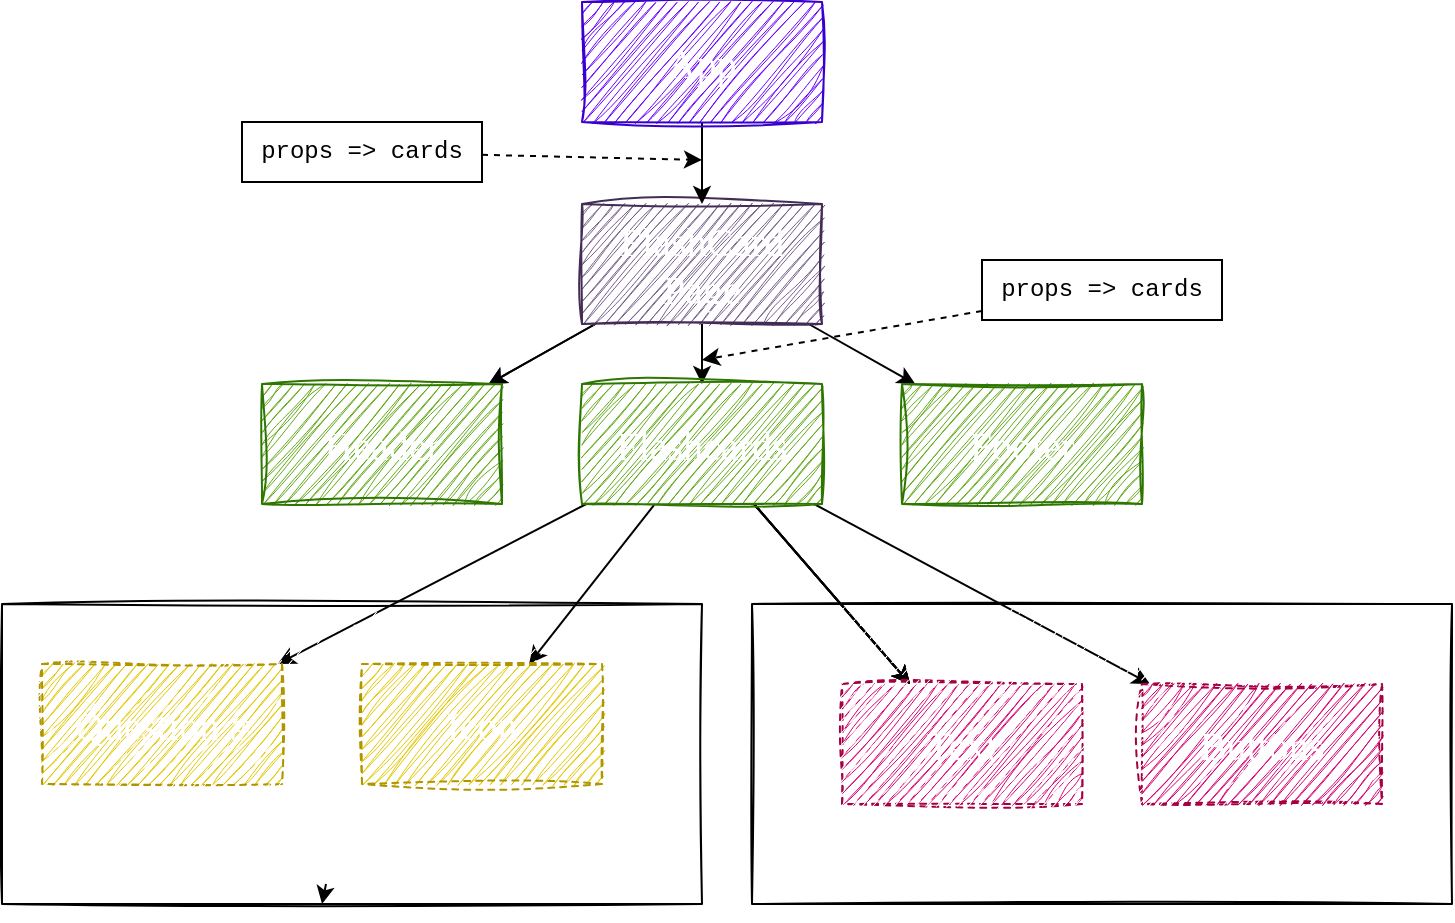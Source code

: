 <mxfile>
    <diagram id="RpWwZEYifd1P-7ikTRA-" name="Page-1">
        <mxGraphModel dx="662" dy="461" grid="1" gridSize="10" guides="1" tooltips="1" connect="1" arrows="1" fold="1" page="1" pageScale="1" pageWidth="850" pageHeight="1100" math="0" shadow="0">
            <root>
                <mxCell id="0"/>
                <mxCell id="1" parent="0"/>
                <mxCell id="14" value="" style="edgeStyle=none;html=1;" parent="1" source="2" target="13" edge="1">
                    <mxGeometry relative="1" as="geometry"/>
                </mxCell>
                <mxCell id="15" value="" style="edgeStyle=none;html=1;" parent="1" source="2" target="13" edge="1">
                    <mxGeometry relative="1" as="geometry"/>
                </mxCell>
                <mxCell id="17" value="" style="edgeStyle=none;html=1;" parent="1" source="2" target="16" edge="1">
                    <mxGeometry relative="1" as="geometry"/>
                </mxCell>
                <mxCell id="19" value="" style="edgeStyle=none;html=1;" parent="1" source="2" target="18" edge="1">
                    <mxGeometry relative="1" as="geometry"/>
                </mxCell>
                <mxCell id="2" value="FlashCard Page" style="whiteSpace=wrap;html=1;fillColor=#76608a;fontColor=#ffffff;strokeColor=#432D57;sketch=1;curveFitting=1;jiggle=2;fontFamily=Leckerli One;fontSource=https%3A%2F%2Ffonts.googleapis.com%2Fcss%3Ffamily%3DLeckerli%2BOne;fontSize=20;" parent="1" vertex="1">
                    <mxGeometry x="340" y="152" width="120" height="60" as="geometry"/>
                </mxCell>
                <mxCell id="13" value="Header" style="whiteSpace=wrap;html=1;fillColor=#60a917;rounded=0;glass=0;sketch=1;curveFitting=1;jiggle=2;strokeColor=#2D7600;fontColor=#ffffff;fontFamily=Leckerli One;fontSource=https%3A%2F%2Ffonts.googleapis.com%2Fcss%3Ffamily%3DLeckerli%2BOne;fontSize=20;" parent="1" vertex="1">
                    <mxGeometry x="180" y="242" width="120" height="60" as="geometry"/>
                </mxCell>
                <mxCell id="16" value="Footer" style="whiteSpace=wrap;html=1;fillColor=#60a917;fontColor=#ffffff;strokeColor=#2D7600;sketch=1;curveFitting=1;jiggle=2;fontFamily=Leckerli One;fontSource=https%3A%2F%2Ffonts.googleapis.com%2Fcss%3Ffamily%3DLeckerli%2BOne;fontSize=20;" parent="1" vertex="1">
                    <mxGeometry x="500" y="242" width="120" height="60" as="geometry"/>
                </mxCell>
                <mxCell id="21" value="" style="edgeStyle=none;html=1;" parent="1" source="18" target="20" edge="1">
                    <mxGeometry relative="1" as="geometry"/>
                </mxCell>
                <mxCell id="22" value="" style="edgeStyle=none;html=1;" parent="1" source="18" target="20" edge="1">
                    <mxGeometry relative="1" as="geometry"/>
                </mxCell>
                <mxCell id="23" value="" style="edgeStyle=none;html=1;" parent="1" source="18" target="20" edge="1">
                    <mxGeometry relative="1" as="geometry"/>
                </mxCell>
                <mxCell id="25" value="" style="edgeStyle=none;html=1;" parent="1" source="18" target="24" edge="1">
                    <mxGeometry relative="1" as="geometry">
                        <Array as="points"/>
                    </mxGeometry>
                </mxCell>
                <mxCell id="26" value="" style="edgeStyle=none;html=1;" parent="1" source="18" target="20" edge="1">
                    <mxGeometry relative="1" as="geometry"/>
                </mxCell>
                <mxCell id="27" value="" style="edgeStyle=none;html=1;" parent="1" source="18" target="20" edge="1">
                    <mxGeometry relative="1" as="geometry"/>
                </mxCell>
                <mxCell id="29" value="" style="edgeStyle=none;html=1;" parent="1" source="18" target="28" edge="1">
                    <mxGeometry relative="1" as="geometry"/>
                </mxCell>
                <mxCell id="33" value="" style="edgeStyle=none;html=1;fontColor=#FFFFFF;" parent="1" source="18" target="32" edge="1">
                    <mxGeometry relative="1" as="geometry"/>
                </mxCell>
                <mxCell id="18" value="Flashcards" style="whiteSpace=wrap;html=1;fillColor=#60a917;fontColor=#ffffff;strokeColor=#2D7600;glass=0;sketch=1;curveFitting=1;jiggle=2;fontFamily=Leckerli One;fontSource=https%3A%2F%2Ffonts.googleapis.com%2Fcss%3Ffamily%3DLeckerli%2BOne;fontSize=20;" parent="1" vertex="1">
                    <mxGeometry x="340" y="242" width="120" height="60" as="geometry"/>
                </mxCell>
                <mxCell id="20" value="Text" style="whiteSpace=wrap;html=1;fillColor=#d80073;fontColor=#ffffff;strokeColor=#A50040;glass=0;sketch=1;curveFitting=1;jiggle=2;fontFamily=Leckerli One;fontSource=https%3A%2F%2Ffonts.googleapis.com%2Fcss%3Ffamily%3DLeckerli%2BOne;fontSize=20;dashed=1;" parent="1" vertex="1">
                    <mxGeometry x="470" y="392" width="120" height="60" as="geometry"/>
                </mxCell>
                <mxCell id="24" value="Buttons" style="whiteSpace=wrap;html=1;fillColor=#d80073;fontColor=#ffffff;strokeColor=#A50040;glass=0;sketch=1;curveFitting=1;jiggle=2;fontFamily=Leckerli One;fontSource=https%3A%2F%2Ffonts.googleapis.com%2Fcss%3Ffamily%3DLeckerli%2BOne;fontSize=20;dashed=1;" parent="1" vertex="1">
                    <mxGeometry x="620" y="392" width="120" height="60" as="geometry"/>
                </mxCell>
                <mxCell id="28" value="&lt;font color=&quot;#ffffff&quot; style=&quot;font-size: 20px;&quot;&gt;Question #&lt;/font&gt;" style="whiteSpace=wrap;html=1;fillColor=#e3c800;fontColor=#000000;strokeColor=#B09500;glass=0;sketch=1;curveFitting=1;jiggle=2;fontFamily=Leckerli One;fontSource=https%3A%2F%2Ffonts.googleapis.com%2Fcss%3Ffamily%3DLeckerli%2BOne;fontSize=20;dashed=1;" parent="1" vertex="1">
                    <mxGeometry x="70" y="382" width="120" height="60" as="geometry"/>
                </mxCell>
                <mxCell id="34" value="" style="whiteSpace=wrap;html=1;rounded=0;glass=0;sketch=1;fontColor=#FFFFFF;gradientColor=none;fillStyle=dashed;fontFamily=Leckerli One;fontSource=https%3A%2F%2Ffonts.googleapis.com%2Fcss%3Ffamily%3DLeckerli%2BOne;fontSize=13;" parent="1" vertex="1">
                    <mxGeometry x="50" y="352" width="350" height="150" as="geometry"/>
                </mxCell>
                <mxCell id="35" value="" style="whiteSpace=wrap;html=1;rounded=0;glass=0;sketch=1;fontColor=#FFFFFF;gradientColor=none;fillStyle=dashed;fontFamily=Leckerli One;fontSource=https%3A%2F%2Ffonts.googleapis.com%2Fcss%3Ffamily%3DLeckerli%2BOne;fontSize=13;" parent="1" vertex="1">
                    <mxGeometry x="425" y="352" width="350" height="150" as="geometry"/>
                </mxCell>
                <mxCell id="32" value="&lt;font color=&quot;#ffffff&quot; style=&quot;font-size: 20px;&quot;&gt;Icon&lt;/font&gt;" style="whiteSpace=wrap;html=1;fillColor=#e3c800;fontColor=#000000;strokeColor=#B09500;glass=0;sketch=1;curveFitting=1;jiggle=2;fontFamily=Leckerli One;fontSource=https%3A%2F%2Ffonts.googleapis.com%2Fcss%3Ffamily%3DLeckerli%2BOne;fontSize=20;dashed=1;" parent="1" vertex="1">
                    <mxGeometry x="230" y="382" width="120" height="60" as="geometry"/>
                </mxCell>
                <mxCell id="38" style="edgeStyle=none;html=1;fontFamily=Leckerli One;fontSource=https%3A%2F%2Ffonts.googleapis.com%2Fcss%3Ffamily%3DLeckerli%2BOne;fontSize=16;fontColor=#FFFFFF;" parent="1" source="36" target="34" edge="1">
                    <mxGeometry relative="1" as="geometry"/>
                </mxCell>
                <mxCell id="36" value="flashcard closed" style="text;strokeColor=none;align=center;fillColor=none;html=1;verticalAlign=middle;whiteSpace=wrap;rounded=0;glass=0;fillStyle=cross-hatch;fontColor=#FFFFFF;fontFamily=Leckerli One;sketch=1;curveFitting=1;jiggle=2;fontSource=https%3A%2F%2Ffonts.googleapis.com%2Fcss%3Ffamily%3DLeckerli%2BOne;fontSize=16;" parent="1" vertex="1">
                    <mxGeometry x="140" y="462" width="150" height="30" as="geometry"/>
                </mxCell>
                <mxCell id="37" value="flashcard opened" style="text;strokeColor=none;align=center;fillColor=none;html=1;verticalAlign=middle;whiteSpace=wrap;rounded=0;glass=0;fillStyle=cross-hatch;fontColor=#FFFFFF;fontFamily=Leckerli One;sketch=1;curveFitting=1;jiggle=2;fontSource=https%3A%2F%2Ffonts.googleapis.com%2Fcss%3Ffamily%3DLeckerli%2BOne;fontSize=16;" parent="1" vertex="1">
                    <mxGeometry x="525" y="462" width="150" height="30" as="geometry"/>
                </mxCell>
                <mxCell id="41" value="" style="edgeStyle=none;html=1;" parent="1" source="39" target="2" edge="1">
                    <mxGeometry relative="1" as="geometry"/>
                </mxCell>
                <mxCell id="39" value="App" style="whiteSpace=wrap;html=1;fillColor=#6a00ff;fontColor=#ffffff;strokeColor=#3700CC;sketch=1;curveFitting=1;jiggle=2;fontFamily=Leckerli One;fontSource=https%3A%2F%2Ffonts.googleapis.com%2Fcss%3Ffamily%3DLeckerli%2BOne;fontSize=20;" parent="1" vertex="1">
                    <mxGeometry x="340" y="51" width="120" height="60" as="geometry"/>
                </mxCell>
                <mxCell id="43" value="" style="edgeStyle=none;html=1;fontFamily=Courier New;dashed=1;" edge="1" parent="1" source="42">
                    <mxGeometry relative="1" as="geometry">
                        <mxPoint x="400" y="130" as="targetPoint"/>
                    </mxGeometry>
                </mxCell>
                <mxCell id="42" value="props =&amp;gt; cards" style="whiteSpace=wrap;html=1;fontFamily=Courier New;" vertex="1" parent="1">
                    <mxGeometry x="170" y="111" width="120" height="30" as="geometry"/>
                </mxCell>
                <mxCell id="44" value="" style="edgeStyle=none;html=1;fontFamily=Courier New;dashed=1;" edge="1" parent="1" source="45">
                    <mxGeometry relative="1" as="geometry">
                        <mxPoint x="400" y="230" as="targetPoint"/>
                    </mxGeometry>
                </mxCell>
                <mxCell id="45" value="props =&amp;gt; cards" style="whiteSpace=wrap;html=1;fontFamily=Courier New;" vertex="1" parent="1">
                    <mxGeometry x="540" y="180" width="120" height="30" as="geometry"/>
                </mxCell>
            </root>
        </mxGraphModel>
    </diagram>
</mxfile>